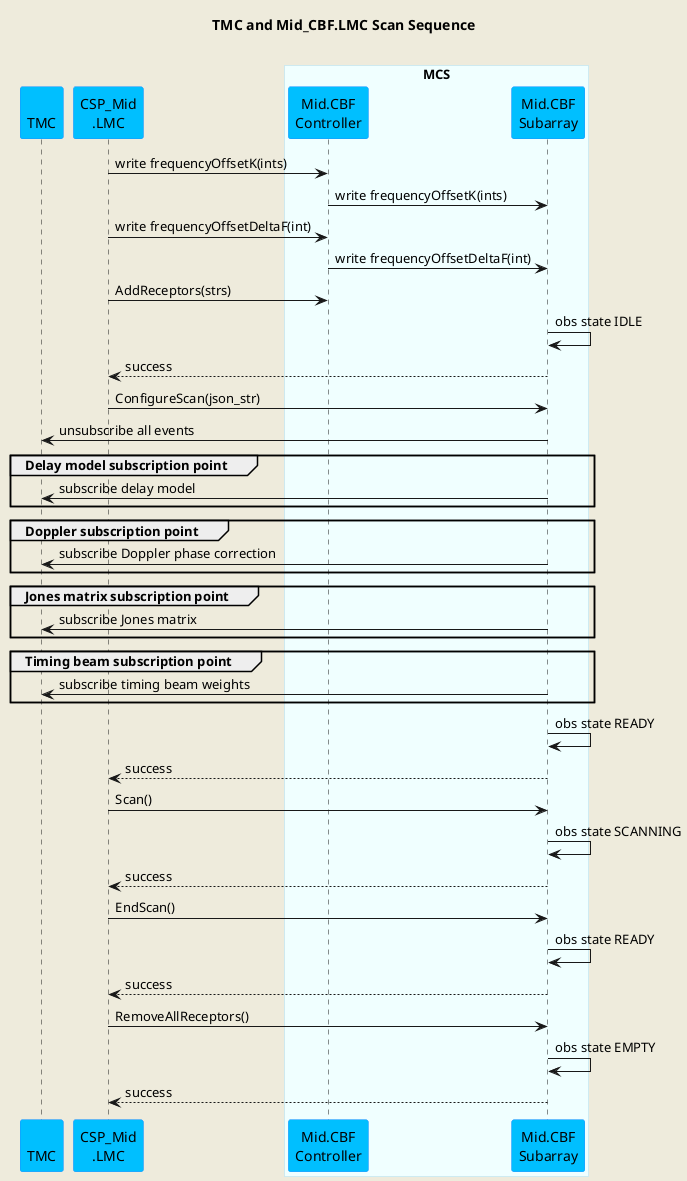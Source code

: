 @startuml
'https://plantuml.com/sequence-diagram

skinparam backgroundColor #EEEBDC
skinparam sequence {
ParticipantBorderColor DodgerBlue
ParticipantBackgroundColor DeepSkyBlue
ActorBorderColor DarkGreen
ActorBackgroundColor Green
BoxBorderColor LightBlue
BoxBackgroundColor #F0FFFF
}

title TMC and Mid_CBF.LMC Scan Sequence\n

participant "\nTMC" as tmc
participant "CSP_Mid\n.LMC" as lmc

box "MCS"
participant "Mid.CBF\nController" as controller
participant "Mid.CBF\nSubarray" as subarray
end box

lmc         -> controller   : write frequencyOffsetK(ints)
controller  -> subarray     : write frequencyOffsetK(ints)
lmc         -> controller   : write frequencyOffsetDeltaF(int)
controller  -> subarray     : write frequencyOffsetDeltaF(int)
lmc         -> controller   : AddReceptors(strs)
subarray    -> subarray     : obs state IDLE
subarray   --> lmc          : success
lmc         -> subarray     : ConfigureScan(json_str)
subarray    -> tmc          : unsubscribe all events

group Delay model subscription point
subarray    -> tmc          : subscribe delay model
end group

group Doppler subscription point
subarray    -> tmc          : subscribe Doppler phase correction
end group

group Jones matrix subscription point
subarray    -> tmc          : subscribe Jones matrix
end group

group Timing beam subscription point
subarray    -> tmc          : subscribe timing beam weights
end group

subarray    -> subarray     : obs state READY
subarray   --> lmc          : success

lmc         -> subarray     : Scan()
subarray    -> subarray     : obs state SCANNING
subarray   --> lmc          : success

lmc         -> subarray     : EndScan()
subarray    -> subarray     : obs state READY
subarray   --> lmc          : success

lmc         -> subarray     : RemoveAllReceptors()
subarray    -> subarray     : obs state EMPTY
subarray   --> lmc          : success

@enduml